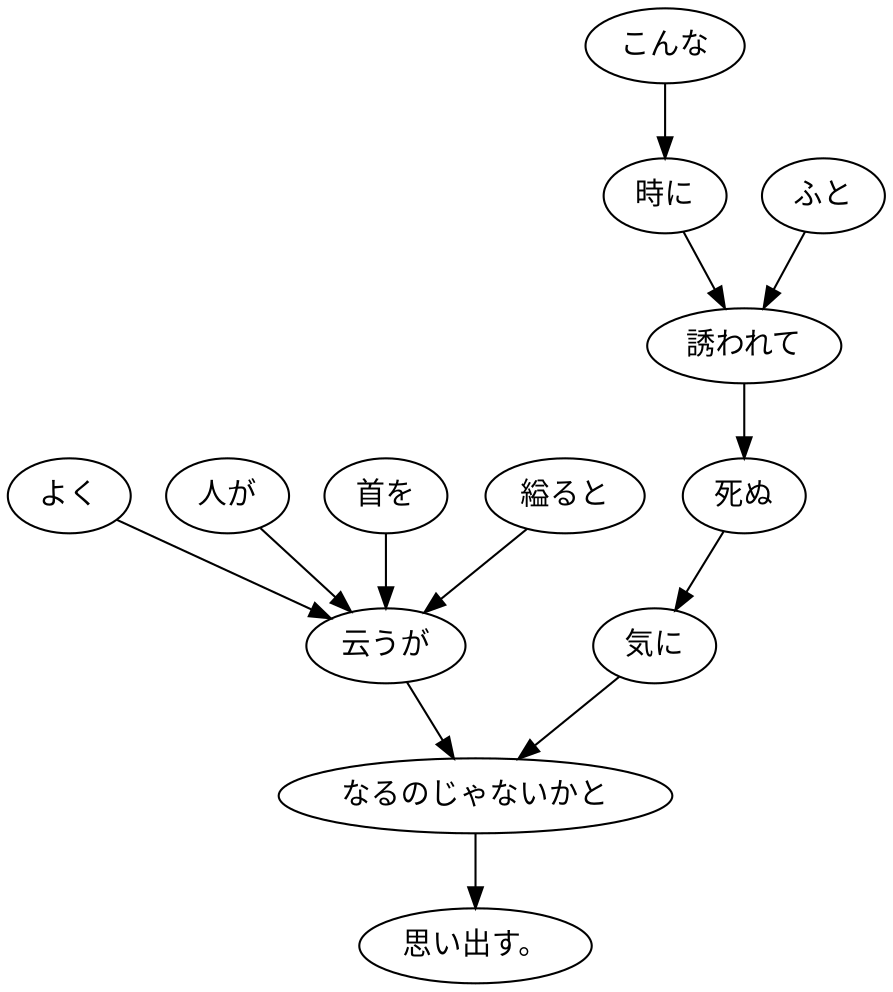 digraph graph1063 {
	node0 [label="よく"];
	node1 [label="人が"];
	node2 [label="首を"];
	node3 [label="縊ると"];
	node4 [label="云うが"];
	node5 [label="こんな"];
	node6 [label="時に"];
	node7 [label="ふと"];
	node8 [label="誘われて"];
	node9 [label="死ぬ"];
	node10 [label="気に"];
	node11 [label="なるのじゃないかと"];
	node12 [label="思い出す。"];
	node0 -> node4;
	node1 -> node4;
	node2 -> node4;
	node3 -> node4;
	node4 -> node11;
	node5 -> node6;
	node6 -> node8;
	node7 -> node8;
	node8 -> node9;
	node9 -> node10;
	node10 -> node11;
	node11 -> node12;
}
